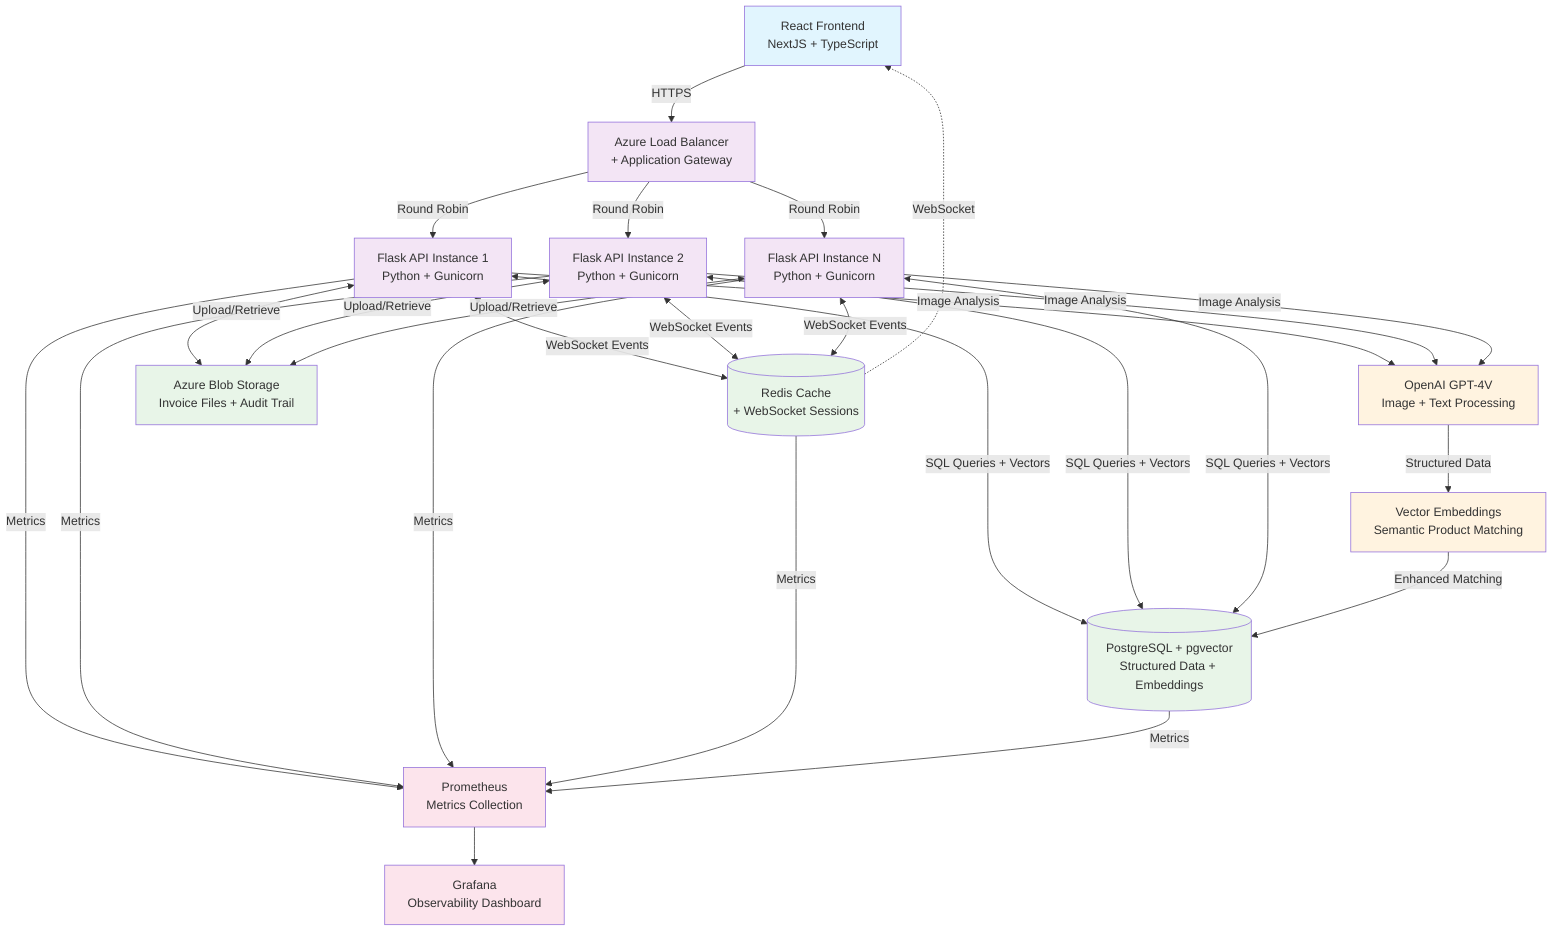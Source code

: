 graph TB
    %% User Interface Layer
    Client[React Frontend<br/>NextJS + TypeScript]

    %% Load Balancer & API Gateway
    LB[Azure Load Balancer<br/>+ Application Gateway]

    %% Application Layer
    API1[Flask API Instance 1<br/>Python + Gunicorn]
    API2[Flask API Instance 2<br/>Python + Gunicorn]
    API3[Flask API Instance N<br/>Python + Gunicorn]

    %% Real-time Communication
    Redis[(Redis Cache<br/>+ WebSocket Sessions)]

    %% AI/ML Processing
    LLM[OpenAI GPT-4V<br/>Image + Text Processing]
    Vector[Vector Embeddings<br/>Semantic Product Matching]

    %% Data Storage
    PG[(PostgreSQL + pgvector<br/>Structured Data + Embeddings)]
    Storage[Azure Blob Storage<br/>Invoice Files + Audit Trail]

    %% Monitoring & Observability
    Prometheus[Prometheus<br/>Metrics Collection]
    Grafana[Grafana<br/>Observability Dashboard]

    %% User Flow
    Client -->|HTTPS| LB
    LB -->|Round Robin| API1
    LB -->|Round Robin| API2
    LB -->|Round Robin| API3

    %% API to Services
    API1 <-->|WebSocket Events| Redis
    API2 <-->|WebSocket Events| Redis
    API3 <-->|WebSocket Events| Redis

    API1 <-->|SQL Queries + Vectors| PG
    API2 <-->|SQL Queries + Vectors| PG
    API3 <-->|SQL Queries + Vectors| PG

    %% AI Processing Pipeline
    API1 -->|Image Analysis| LLM
    API2 -->|Image Analysis| LLM
    API3 -->|Image Analysis| LLM

    LLM -->|Structured Data| Vector
    Vector -->|Enhanced Matching| PG

    %% File Storage
    API1 <-->|Upload/Retrieve| Storage
    API2 <-->|Upload/Retrieve| Storage
    API3 <-->|Upload/Retrieve| Storage

    %% Monitoring
    API1 -->|Metrics| Prometheus
    API2 -->|Metrics| Prometheus
    API3 -->|Metrics| Prometheus
    Redis -->|Metrics| Prometheus
    PG -->|Metrics| Prometheus

    Prometheus --> Grafana

    %% Real-time Updates
    Redis -.->|WebSocket| Client

    %% Styling
    classDef frontend fill:#e1f5fe
    classDef api fill:#f3e5f5
    classDef data fill:#e8f5e8
    classDef ai fill:#fff3e0
    classDef infra fill:#fce4ec

    class Client frontend
    class API1,API2,API3,LB api
    class PG,Redis,Storage data
    class LLM,Vector ai
    class Prometheus,Grafana infra